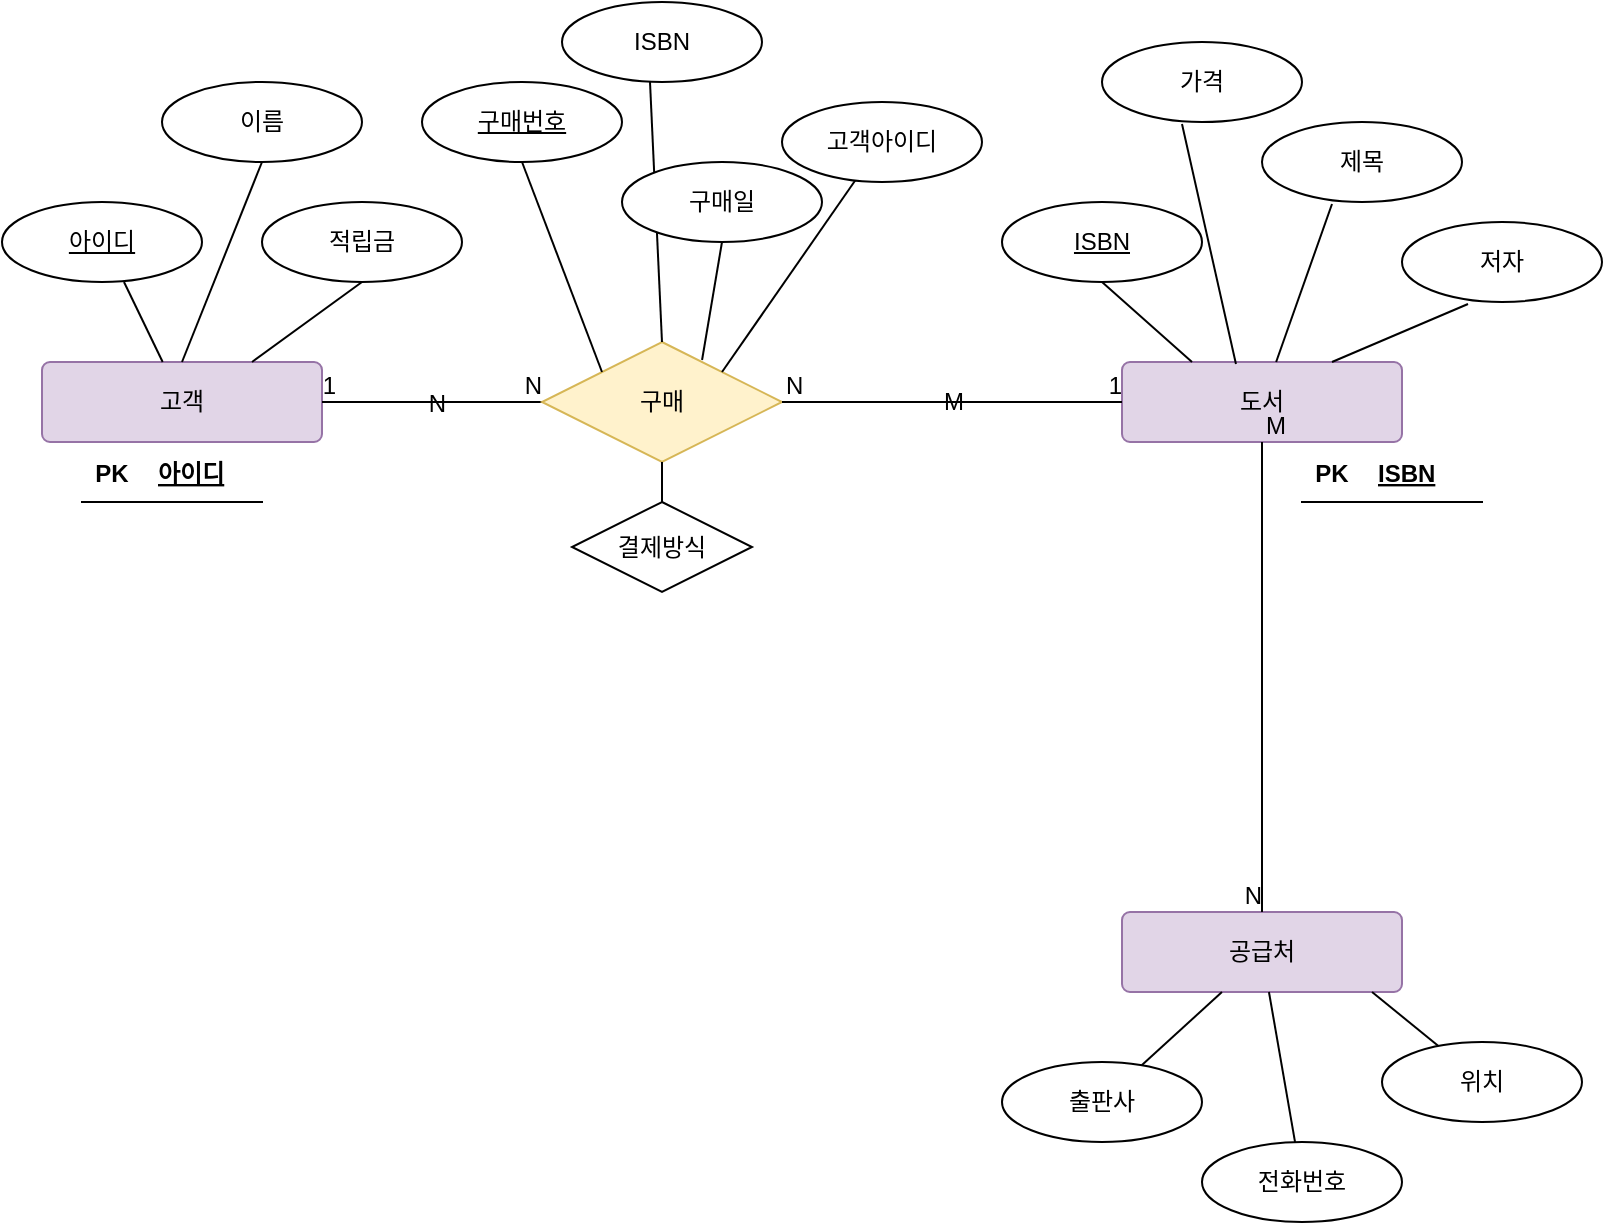 <mxfile version="20.4.0" type="github">
  <diagram id="iWjez-dETl6D_8sgYMnn" name="페이지-1">
    <mxGraphModel dx="1000" dy="743" grid="0" gridSize="10" guides="1" tooltips="1" connect="1" arrows="1" fold="1" page="1" pageScale="1" pageWidth="827" pageHeight="1169" math="0" shadow="0">
      <root>
        <mxCell id="0" />
        <mxCell id="1" parent="0" />
        <mxCell id="hZEUCgUpo-3jwokglDg8-1" value="고객" style="rounded=1;arcSize=10;whiteSpace=wrap;html=1;align=center;fillColor=#e1d5e7;strokeColor=#9673a6;" vertex="1" parent="1">
          <mxGeometry x="30" y="220" width="140" height="40" as="geometry" />
        </mxCell>
        <mxCell id="hZEUCgUpo-3jwokglDg8-2" value="도서" style="rounded=1;arcSize=10;whiteSpace=wrap;html=1;align=center;fillColor=#e1d5e7;strokeColor=#9673a6;" vertex="1" parent="1">
          <mxGeometry x="570" y="220" width="140" height="40" as="geometry" />
        </mxCell>
        <mxCell id="hZEUCgUpo-3jwokglDg8-3" value="공급처" style="rounded=1;arcSize=10;whiteSpace=wrap;html=1;align=center;fillColor=#e1d5e7;strokeColor=#9673a6;" vertex="1" parent="1">
          <mxGeometry x="570" y="495" width="140" height="40" as="geometry" />
        </mxCell>
        <mxCell id="hZEUCgUpo-3jwokglDg8-4" value="아이디" style="ellipse;whiteSpace=wrap;html=1;align=center;fontStyle=4;" vertex="1" parent="1">
          <mxGeometry x="10" y="140" width="100" height="40" as="geometry" />
        </mxCell>
        <mxCell id="hZEUCgUpo-3jwokglDg8-5" value="이름" style="ellipse;whiteSpace=wrap;html=1;align=center;" vertex="1" parent="1">
          <mxGeometry x="90" y="80" width="100" height="40" as="geometry" />
        </mxCell>
        <mxCell id="hZEUCgUpo-3jwokglDg8-6" value="적립금" style="ellipse;whiteSpace=wrap;html=1;align=center;" vertex="1" parent="1">
          <mxGeometry x="140" y="140" width="100" height="40" as="geometry" />
        </mxCell>
        <mxCell id="hZEUCgUpo-3jwokglDg8-7" value="출판사" style="ellipse;whiteSpace=wrap;html=1;align=center;" vertex="1" parent="1">
          <mxGeometry x="510" y="570" width="100" height="40" as="geometry" />
        </mxCell>
        <mxCell id="hZEUCgUpo-3jwokglDg8-8" value="위치" style="ellipse;whiteSpace=wrap;html=1;align=center;" vertex="1" parent="1">
          <mxGeometry x="700" y="560" width="100" height="40" as="geometry" />
        </mxCell>
        <mxCell id="hZEUCgUpo-3jwokglDg8-9" value="전화번호" style="ellipse;whiteSpace=wrap;html=1;align=center;" vertex="1" parent="1">
          <mxGeometry x="610" y="610" width="100" height="40" as="geometry" />
        </mxCell>
        <mxCell id="hZEUCgUpo-3jwokglDg8-11" value="제목" style="ellipse;whiteSpace=wrap;html=1;align=center;" vertex="1" parent="1">
          <mxGeometry x="640" y="100" width="100" height="40" as="geometry" />
        </mxCell>
        <mxCell id="hZEUCgUpo-3jwokglDg8-12" value="저자" style="ellipse;whiteSpace=wrap;html=1;align=center;" vertex="1" parent="1">
          <mxGeometry x="710" y="150" width="100" height="40" as="geometry" />
        </mxCell>
        <mxCell id="hZEUCgUpo-3jwokglDg8-13" value="가격" style="ellipse;whiteSpace=wrap;html=1;align=center;" vertex="1" parent="1">
          <mxGeometry x="560" y="60" width="100" height="40" as="geometry" />
        </mxCell>
        <mxCell id="hZEUCgUpo-3jwokglDg8-14" value="" style="endArrow=none;html=1;rounded=0;exitX=1;exitY=0.5;exitDx=0;exitDy=0;entryX=0;entryY=0.5;entryDx=0;entryDy=0;" edge="1" parent="1" source="hZEUCgUpo-3jwokglDg8-1" target="hZEUCgUpo-3jwokglDg8-16">
          <mxGeometry relative="1" as="geometry">
            <mxPoint x="250" y="480" as="sourcePoint" />
            <mxPoint x="320" y="240" as="targetPoint" />
          </mxGeometry>
        </mxCell>
        <mxCell id="hZEUCgUpo-3jwokglDg8-15" value="N" style="resizable=0;html=1;align=right;verticalAlign=bottom;" connectable="0" vertex="1" parent="hZEUCgUpo-3jwokglDg8-14">
          <mxGeometry x="1" relative="1" as="geometry" />
        </mxCell>
        <mxCell id="hZEUCgUpo-3jwokglDg8-16" value="구매" style="shape=rhombus;perimeter=rhombusPerimeter;whiteSpace=wrap;html=1;align=center;fillColor=#fff2cc;strokeColor=#d6b656;" vertex="1" parent="1">
          <mxGeometry x="280" y="210" width="120" height="60" as="geometry" />
        </mxCell>
        <mxCell id="hZEUCgUpo-3jwokglDg8-17" value="" style="endArrow=none;html=1;rounded=0;entryX=0;entryY=0.5;entryDx=0;entryDy=0;" edge="1" parent="1" source="hZEUCgUpo-3jwokglDg8-16" target="hZEUCgUpo-3jwokglDg8-2">
          <mxGeometry relative="1" as="geometry">
            <mxPoint x="250" y="480" as="sourcePoint" />
            <mxPoint x="410" y="480" as="targetPoint" />
          </mxGeometry>
        </mxCell>
        <mxCell id="hZEUCgUpo-3jwokglDg8-18" value="N" style="resizable=0;html=1;align=left;verticalAlign=bottom;" connectable="0" vertex="1" parent="hZEUCgUpo-3jwokglDg8-17">
          <mxGeometry x="-1" relative="1" as="geometry" />
        </mxCell>
        <mxCell id="hZEUCgUpo-3jwokglDg8-19" value="1" style="resizable=0;html=1;align=right;verticalAlign=bottom;" connectable="0" vertex="1" parent="hZEUCgUpo-3jwokglDg8-17">
          <mxGeometry x="1" relative="1" as="geometry" />
        </mxCell>
        <mxCell id="hZEUCgUpo-3jwokglDg8-20" value="" style="endArrow=none;html=1;rounded=0;exitX=0.5;exitY=1;exitDx=0;exitDy=0;entryX=0.5;entryY=0;entryDx=0;entryDy=0;" edge="1" parent="1" source="hZEUCgUpo-3jwokglDg8-2" target="hZEUCgUpo-3jwokglDg8-3">
          <mxGeometry relative="1" as="geometry">
            <mxPoint x="250" y="480" as="sourcePoint" />
            <mxPoint x="560" y="490" as="targetPoint" />
          </mxGeometry>
        </mxCell>
        <mxCell id="hZEUCgUpo-3jwokglDg8-21" value="M" style="resizable=0;html=1;align=left;verticalAlign=bottom;" connectable="0" vertex="1" parent="hZEUCgUpo-3jwokglDg8-20">
          <mxGeometry x="-1" relative="1" as="geometry" />
        </mxCell>
        <mxCell id="hZEUCgUpo-3jwokglDg8-22" value="N" style="resizable=0;html=1;align=right;verticalAlign=bottom;" connectable="0" vertex="1" parent="hZEUCgUpo-3jwokglDg8-20">
          <mxGeometry x="1" relative="1" as="geometry" />
        </mxCell>
        <mxCell id="hZEUCgUpo-3jwokglDg8-23" value="ISBN" style="ellipse;whiteSpace=wrap;html=1;align=center;fontStyle=4;" vertex="1" parent="1">
          <mxGeometry x="510" y="140" width="100" height="40" as="geometry" />
        </mxCell>
        <mxCell id="hZEUCgUpo-3jwokglDg8-26" value="결제방식" style="shape=rhombus;perimeter=rhombusPerimeter;whiteSpace=wrap;html=1;align=center;" vertex="1" parent="1">
          <mxGeometry x="295" y="290" width="90" height="45" as="geometry" />
        </mxCell>
        <mxCell id="hZEUCgUpo-3jwokglDg8-30" value="구매번호" style="ellipse;whiteSpace=wrap;html=1;align=center;fontStyle=4;" vertex="1" parent="1">
          <mxGeometry x="220" y="80" width="100" height="40" as="geometry" />
        </mxCell>
        <mxCell id="hZEUCgUpo-3jwokglDg8-31" value="고객아이디" style="ellipse;whiteSpace=wrap;html=1;align=center;" vertex="1" parent="1">
          <mxGeometry x="400" y="90" width="100" height="40" as="geometry" />
        </mxCell>
        <mxCell id="hZEUCgUpo-3jwokglDg8-32" value="ISBN" style="ellipse;whiteSpace=wrap;html=1;align=center;" vertex="1" parent="1">
          <mxGeometry x="290" y="40" width="100" height="40" as="geometry" />
        </mxCell>
        <mxCell id="hZEUCgUpo-3jwokglDg8-33" value="" style="endArrow=none;html=1;rounded=0;entryX=0.5;entryY=1;entryDx=0;entryDy=0;" edge="1" parent="1" source="hZEUCgUpo-3jwokglDg8-26" target="hZEUCgUpo-3jwokglDg8-16">
          <mxGeometry relative="1" as="geometry">
            <mxPoint x="250" y="380" as="sourcePoint" />
            <mxPoint x="410" y="380" as="targetPoint" />
          </mxGeometry>
        </mxCell>
        <mxCell id="hZEUCgUpo-3jwokglDg8-37" value="" style="shape=table;startSize=0;container=1;collapsible=1;childLayout=tableLayout;fixedRows=1;rowLines=0;fontStyle=0;align=center;resizeLast=1;strokeColor=none;fillColor=none;collapsible=0;" vertex="1" parent="1">
          <mxGeometry x="50" y="260" width="90" height="30" as="geometry" />
        </mxCell>
        <mxCell id="hZEUCgUpo-3jwokglDg8-38" value="" style="shape=tableRow;horizontal=0;startSize=0;swimlaneHead=0;swimlaneBody=0;fillColor=none;collapsible=0;dropTarget=0;points=[[0,0.5],[1,0.5]];portConstraint=eastwest;top=0;left=0;right=0;bottom=1;" vertex="1" parent="hZEUCgUpo-3jwokglDg8-37">
          <mxGeometry width="90" height="30" as="geometry" />
        </mxCell>
        <mxCell id="hZEUCgUpo-3jwokglDg8-39" value="PK" style="shape=partialRectangle;connectable=0;fillColor=none;top=0;left=0;bottom=0;right=0;fontStyle=1;overflow=hidden;" vertex="1" parent="hZEUCgUpo-3jwokglDg8-38">
          <mxGeometry width="30" height="30" as="geometry">
            <mxRectangle width="30" height="30" as="alternateBounds" />
          </mxGeometry>
        </mxCell>
        <mxCell id="hZEUCgUpo-3jwokglDg8-40" value="아이디" style="shape=partialRectangle;connectable=0;fillColor=none;top=0;left=0;bottom=0;right=0;align=left;spacingLeft=6;fontStyle=5;overflow=hidden;" vertex="1" parent="hZEUCgUpo-3jwokglDg8-38">
          <mxGeometry x="30" width="60" height="30" as="geometry">
            <mxRectangle width="60" height="30" as="alternateBounds" />
          </mxGeometry>
        </mxCell>
        <mxCell id="hZEUCgUpo-3jwokglDg8-41" value="" style="shape=table;startSize=0;container=1;collapsible=1;childLayout=tableLayout;fixedRows=1;rowLines=0;fontStyle=0;align=center;resizeLast=1;strokeColor=none;fillColor=none;collapsible=0;" vertex="1" parent="1">
          <mxGeometry x="660" y="260" width="90" height="30" as="geometry" />
        </mxCell>
        <mxCell id="hZEUCgUpo-3jwokglDg8-42" value="" style="shape=tableRow;horizontal=0;startSize=0;swimlaneHead=0;swimlaneBody=0;fillColor=none;collapsible=0;dropTarget=0;points=[[0,0.5],[1,0.5]];portConstraint=eastwest;top=0;left=0;right=0;bottom=1;" vertex="1" parent="hZEUCgUpo-3jwokglDg8-41">
          <mxGeometry width="90" height="30" as="geometry" />
        </mxCell>
        <mxCell id="hZEUCgUpo-3jwokglDg8-43" value="PK" style="shape=partialRectangle;connectable=0;fillColor=none;top=0;left=0;bottom=0;right=0;fontStyle=1;overflow=hidden;" vertex="1" parent="hZEUCgUpo-3jwokglDg8-42">
          <mxGeometry width="30" height="30" as="geometry">
            <mxRectangle width="30" height="30" as="alternateBounds" />
          </mxGeometry>
        </mxCell>
        <mxCell id="hZEUCgUpo-3jwokglDg8-44" value="ISBN" style="shape=partialRectangle;connectable=0;fillColor=none;top=0;left=0;bottom=0;right=0;align=left;spacingLeft=6;fontStyle=5;overflow=hidden;" vertex="1" parent="hZEUCgUpo-3jwokglDg8-42">
          <mxGeometry x="30" width="60" height="30" as="geometry">
            <mxRectangle width="60" height="30" as="alternateBounds" />
          </mxGeometry>
        </mxCell>
        <mxCell id="hZEUCgUpo-3jwokglDg8-45" value="" style="endArrow=none;html=1;rounded=0;entryX=0.61;entryY=1;entryDx=0;entryDy=0;entryPerimeter=0;" edge="1" parent="1" source="hZEUCgUpo-3jwokglDg8-1" target="hZEUCgUpo-3jwokglDg8-4">
          <mxGeometry relative="1" as="geometry">
            <mxPoint x="400" y="380" as="sourcePoint" />
            <mxPoint x="560" y="380" as="targetPoint" />
          </mxGeometry>
        </mxCell>
        <mxCell id="hZEUCgUpo-3jwokglDg8-46" value="" style="endArrow=none;html=1;rounded=0;entryX=0.5;entryY=1;entryDx=0;entryDy=0;exitX=0.5;exitY=0;exitDx=0;exitDy=0;" edge="1" parent="1" source="hZEUCgUpo-3jwokglDg8-1" target="hZEUCgUpo-3jwokglDg8-5">
          <mxGeometry relative="1" as="geometry">
            <mxPoint x="95.5" y="230" as="sourcePoint" />
            <mxPoint x="81" y="210" as="targetPoint" />
          </mxGeometry>
        </mxCell>
        <mxCell id="hZEUCgUpo-3jwokglDg8-47" value="" style="endArrow=none;html=1;rounded=0;entryX=0.5;entryY=1;entryDx=0;entryDy=0;exitX=0.75;exitY=0;exitDx=0;exitDy=0;" edge="1" parent="1" source="hZEUCgUpo-3jwokglDg8-1" target="hZEUCgUpo-3jwokglDg8-6">
          <mxGeometry relative="1" as="geometry">
            <mxPoint x="110" y="230" as="sourcePoint" />
            <mxPoint x="130" y="150" as="targetPoint" />
          </mxGeometry>
        </mxCell>
        <mxCell id="hZEUCgUpo-3jwokglDg8-48" value="" style="endArrow=none;html=1;rounded=0;entryX=0.5;entryY=1;entryDx=0;entryDy=0;exitX=0;exitY=0;exitDx=0;exitDy=0;" edge="1" parent="1" source="hZEUCgUpo-3jwokglDg8-16" target="hZEUCgUpo-3jwokglDg8-30">
          <mxGeometry relative="1" as="geometry">
            <mxPoint x="400" y="380" as="sourcePoint" />
            <mxPoint x="560" y="380" as="targetPoint" />
          </mxGeometry>
        </mxCell>
        <mxCell id="hZEUCgUpo-3jwokglDg8-49" value="" style="endArrow=none;html=1;rounded=0;entryX=0.44;entryY=1;entryDx=0;entryDy=0;exitX=0.5;exitY=0;exitDx=0;exitDy=0;entryPerimeter=0;" edge="1" parent="1" source="hZEUCgUpo-3jwokglDg8-16" target="hZEUCgUpo-3jwokglDg8-32">
          <mxGeometry relative="1" as="geometry">
            <mxPoint x="320" y="235" as="sourcePoint" />
            <mxPoint x="294" y="130" as="targetPoint" />
          </mxGeometry>
        </mxCell>
        <mxCell id="hZEUCgUpo-3jwokglDg8-50" value="" style="endArrow=none;html=1;rounded=0;entryX=0.5;entryY=1;entryDx=0;entryDy=0;exitX=0.667;exitY=0.15;exitDx=0;exitDy=0;exitPerimeter=0;" edge="1" parent="1" source="hZEUCgUpo-3jwokglDg8-16" target="hZEUCgUpo-3jwokglDg8-24">
          <mxGeometry relative="1" as="geometry">
            <mxPoint x="330" y="245" as="sourcePoint" />
            <mxPoint x="304" y="140" as="targetPoint" />
          </mxGeometry>
        </mxCell>
        <mxCell id="hZEUCgUpo-3jwokglDg8-51" value="" style="endArrow=none;html=1;rounded=0;exitX=1;exitY=0;exitDx=0;exitDy=0;" edge="1" parent="1" source="hZEUCgUpo-3jwokglDg8-16" target="hZEUCgUpo-3jwokglDg8-31">
          <mxGeometry relative="1" as="geometry">
            <mxPoint x="340" y="255" as="sourcePoint" />
            <mxPoint x="314" y="150" as="targetPoint" />
          </mxGeometry>
        </mxCell>
        <mxCell id="hZEUCgUpo-3jwokglDg8-24" value="구매일" style="ellipse;whiteSpace=wrap;html=1;align=center;" vertex="1" parent="1">
          <mxGeometry x="320" y="120" width="100" height="40" as="geometry" />
        </mxCell>
        <mxCell id="hZEUCgUpo-3jwokglDg8-52" value="" style="endArrow=none;html=1;rounded=0;entryX=0.5;entryY=1;entryDx=0;entryDy=0;exitX=0.25;exitY=0;exitDx=0;exitDy=0;" edge="1" parent="1" source="hZEUCgUpo-3jwokglDg8-2" target="hZEUCgUpo-3jwokglDg8-23">
          <mxGeometry relative="1" as="geometry">
            <mxPoint x="320" y="235" as="sourcePoint" />
            <mxPoint x="294" y="130" as="targetPoint" />
          </mxGeometry>
        </mxCell>
        <mxCell id="hZEUCgUpo-3jwokglDg8-53" value="" style="endArrow=none;html=1;rounded=0;entryX=0.4;entryY=1.025;entryDx=0;entryDy=0;exitX=0.407;exitY=0.025;exitDx=0;exitDy=0;entryPerimeter=0;exitPerimeter=0;" edge="1" parent="1" source="hZEUCgUpo-3jwokglDg8-2" target="hZEUCgUpo-3jwokglDg8-13">
          <mxGeometry relative="1" as="geometry">
            <mxPoint x="615" y="230" as="sourcePoint" />
            <mxPoint x="580" y="210" as="targetPoint" />
          </mxGeometry>
        </mxCell>
        <mxCell id="hZEUCgUpo-3jwokglDg8-54" value="" style="endArrow=none;html=1;rounded=0;entryX=0.35;entryY=1.025;entryDx=0;entryDy=0;entryPerimeter=0;" edge="1" parent="1" source="hZEUCgUpo-3jwokglDg8-2" target="hZEUCgUpo-3jwokglDg8-11">
          <mxGeometry relative="1" as="geometry">
            <mxPoint x="625" y="240" as="sourcePoint" />
            <mxPoint x="590" y="220" as="targetPoint" />
          </mxGeometry>
        </mxCell>
        <mxCell id="hZEUCgUpo-3jwokglDg8-55" value="" style="endArrow=none;html=1;rounded=0;entryX=0.33;entryY=1.025;entryDx=0;entryDy=0;exitX=0.75;exitY=0;exitDx=0;exitDy=0;entryPerimeter=0;" edge="1" parent="1" source="hZEUCgUpo-3jwokglDg8-2" target="hZEUCgUpo-3jwokglDg8-12">
          <mxGeometry relative="1" as="geometry">
            <mxPoint x="635" y="250" as="sourcePoint" />
            <mxPoint x="600" y="230" as="targetPoint" />
          </mxGeometry>
        </mxCell>
        <mxCell id="hZEUCgUpo-3jwokglDg8-56" value="" style="endArrow=none;html=1;rounded=0;exitX=0.893;exitY=1;exitDx=0;exitDy=0;exitPerimeter=0;" edge="1" parent="1" source="hZEUCgUpo-3jwokglDg8-3" target="hZEUCgUpo-3jwokglDg8-8">
          <mxGeometry relative="1" as="geometry">
            <mxPoint x="685" y="230" as="sourcePoint" />
            <mxPoint x="743" y="211" as="targetPoint" />
          </mxGeometry>
        </mxCell>
        <mxCell id="hZEUCgUpo-3jwokglDg8-57" value="" style="endArrow=none;html=1;rounded=0;" edge="1" parent="1" source="hZEUCgUpo-3jwokglDg8-3" target="hZEUCgUpo-3jwokglDg8-9">
          <mxGeometry relative="1" as="geometry">
            <mxPoint x="650" y="550" as="sourcePoint" />
            <mxPoint x="730.785" y="573.769" as="targetPoint" />
          </mxGeometry>
        </mxCell>
        <mxCell id="hZEUCgUpo-3jwokglDg8-58" value="" style="endArrow=none;html=1;rounded=0;exitX=0.357;exitY=1;exitDx=0;exitDy=0;exitPerimeter=0;" edge="1" parent="1" source="hZEUCgUpo-3jwokglDg8-3" target="hZEUCgUpo-3jwokglDg8-7">
          <mxGeometry relative="1" as="geometry">
            <mxPoint x="715.02" y="570" as="sourcePoint" />
            <mxPoint x="740.785" y="583.769" as="targetPoint" />
          </mxGeometry>
        </mxCell>
        <mxCell id="hZEUCgUpo-3jwokglDg8-59" value="1" style="resizable=0;html=1;align=right;verticalAlign=bottom;" connectable="0" vertex="1" parent="1">
          <mxGeometry x="580" y="250" as="geometry">
            <mxPoint x="-403" y="-10" as="offset" />
          </mxGeometry>
        </mxCell>
        <mxCell id="hZEUCgUpo-3jwokglDg8-60" value="N" style="resizable=0;html=1;align=right;verticalAlign=bottom;" connectable="0" vertex="1" parent="1">
          <mxGeometry x="290" y="246" as="geometry">
            <mxPoint x="-58" y="3" as="offset" />
          </mxGeometry>
        </mxCell>
        <mxCell id="hZEUCgUpo-3jwokglDg8-61" value="M" style="resizable=0;html=1;align=right;verticalAlign=bottom;" connectable="0" vertex="1" parent="1">
          <mxGeometry x="491" y="248" as="geometry" />
        </mxCell>
      </root>
    </mxGraphModel>
  </diagram>
</mxfile>

